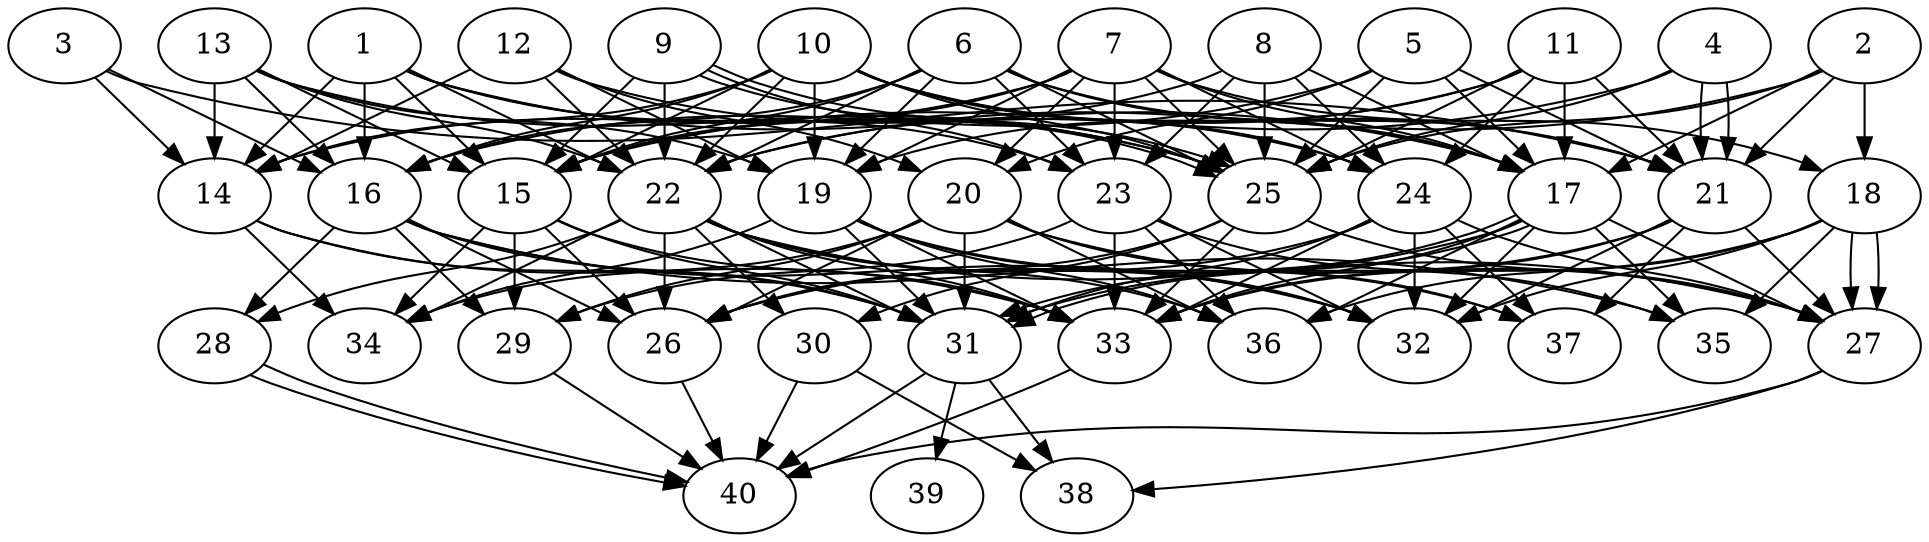 // DAG automatically generated by daggen at Thu Oct  3 14:06:49 2019
// ./daggen --dot -n 40 --ccr 0.3 --fat 0.7 --regular 0.9 --density 0.9 --mindata 5242880 --maxdata 52428800 
digraph G {
  1 [size="144076800", alpha="0.19", expect_size="43223040"] 
  1 -> 14 [size ="43223040"]
  1 -> 15 [size ="43223040"]
  1 -> 16 [size ="43223040"]
  1 -> 17 [size ="43223040"]
  1 -> 22 [size ="43223040"]
  1 -> 23 [size ="43223040"]
  1 -> 25 [size ="43223040"]
  2 [size="49530880", alpha="0.14", expect_size="14859264"] 
  2 -> 17 [size ="14859264"]
  2 -> 18 [size ="14859264"]
  2 -> 21 [size ="14859264"]
  2 -> 22 [size ="14859264"]
  2 -> 25 [size ="14859264"]
  3 [size="31464107", alpha="0.09", expect_size="9439232"] 
  3 -> 14 [size ="9439232"]
  3 -> 16 [size ="9439232"]
  3 -> 21 [size ="9439232"]
  4 [size="83377493", alpha="0.06", expect_size="25013248"] 
  4 -> 15 [size ="25013248"]
  4 -> 21 [size ="25013248"]
  4 -> 21 [size ="25013248"]
  4 -> 25 [size ="25013248"]
  5 [size="116336640", alpha="0.04", expect_size="34900992"] 
  5 -> 16 [size ="34900992"]
  5 -> 17 [size ="34900992"]
  5 -> 20 [size ="34900992"]
  5 -> 21 [size ="34900992"]
  5 -> 25 [size ="34900992"]
  6 [size="110632960", alpha="0.04", expect_size="33189888"] 
  6 -> 15 [size ="33189888"]
  6 -> 16 [size ="33189888"]
  6 -> 17 [size ="33189888"]
  6 -> 19 [size ="33189888"]
  6 -> 21 [size ="33189888"]
  6 -> 22 [size ="33189888"]
  6 -> 23 [size ="33189888"]
  6 -> 25 [size ="33189888"]
  7 [size="100560213", alpha="0.13", expect_size="30168064"] 
  7 -> 14 [size ="30168064"]
  7 -> 15 [size ="30168064"]
  7 -> 17 [size ="30168064"]
  7 -> 18 [size ="30168064"]
  7 -> 19 [size ="30168064"]
  7 -> 20 [size ="30168064"]
  7 -> 23 [size ="30168064"]
  7 -> 24 [size ="30168064"]
  7 -> 25 [size ="30168064"]
  8 [size="165741227", alpha="0.12", expect_size="49722368"] 
  8 -> 15 [size ="49722368"]
  8 -> 17 [size ="49722368"]
  8 -> 23 [size ="49722368"]
  8 -> 24 [size ="49722368"]
  8 -> 25 [size ="49722368"]
  9 [size="130672640", alpha="0.17", expect_size="39201792"] 
  9 -> 15 [size ="39201792"]
  9 -> 22 [size ="39201792"]
  9 -> 23 [size ="39201792"]
  9 -> 25 [size ="39201792"]
  9 -> 25 [size ="39201792"]
  10 [size="53128533", alpha="0.02", expect_size="15938560"] 
  10 -> 14 [size ="15938560"]
  10 -> 15 [size ="15938560"]
  10 -> 16 [size ="15938560"]
  10 -> 17 [size ="15938560"]
  10 -> 19 [size ="15938560"]
  10 -> 21 [size ="15938560"]
  10 -> 22 [size ="15938560"]
  10 -> 24 [size ="15938560"]
  10 -> 25 [size ="15938560"]
  11 [size="59658240", alpha="0.13", expect_size="17897472"] 
  11 -> 17 [size ="17897472"]
  11 -> 19 [size ="17897472"]
  11 -> 21 [size ="17897472"]
  11 -> 22 [size ="17897472"]
  11 -> 24 [size ="17897472"]
  11 -> 25 [size ="17897472"]
  12 [size="49578667", alpha="0.17", expect_size="14873600"] 
  12 -> 14 [size ="14873600"]
  12 -> 19 [size ="14873600"]
  12 -> 20 [size ="14873600"]
  12 -> 22 [size ="14873600"]
  12 -> 24 [size ="14873600"]
  13 [size="160450560", alpha="0.19", expect_size="48135168"] 
  13 -> 14 [size ="48135168"]
  13 -> 15 [size ="48135168"]
  13 -> 16 [size ="48135168"]
  13 -> 19 [size ="48135168"]
  13 -> 22 [size ="48135168"]
  13 -> 25 [size ="48135168"]
  14 [size="70485333", alpha="0.06", expect_size="21145600"] 
  14 -> 31 [size ="21145600"]
  14 -> 33 [size ="21145600"]
  14 -> 34 [size ="21145600"]
  15 [size="115285333", alpha="0.17", expect_size="34585600"] 
  15 -> 26 [size ="34585600"]
  15 -> 29 [size ="34585600"]
  15 -> 31 [size ="34585600"]
  15 -> 33 [size ="34585600"]
  15 -> 34 [size ="34585600"]
  16 [size="143919787", alpha="0.06", expect_size="43175936"] 
  16 -> 26 [size ="43175936"]
  16 -> 28 [size ="43175936"]
  16 -> 29 [size ="43175936"]
  16 -> 31 [size ="43175936"]
  16 -> 32 [size ="43175936"]
  16 -> 35 [size ="43175936"]
  17 [size="19435520", alpha="0.11", expect_size="5830656"] 
  17 -> 26 [size ="5830656"]
  17 -> 27 [size ="5830656"]
  17 -> 31 [size ="5830656"]
  17 -> 31 [size ="5830656"]
  17 -> 32 [size ="5830656"]
  17 -> 33 [size ="5830656"]
  17 -> 35 [size ="5830656"]
  17 -> 36 [size ="5830656"]
  18 [size="117927253", alpha="0.08", expect_size="35378176"] 
  18 -> 27 [size ="35378176"]
  18 -> 27 [size ="35378176"]
  18 -> 32 [size ="35378176"]
  18 -> 33 [size ="35378176"]
  18 -> 35 [size ="35378176"]
  18 -> 36 [size ="35378176"]
  19 [size="52258133", alpha="0.15", expect_size="15677440"] 
  19 -> 31 [size ="15677440"]
  19 -> 32 [size ="15677440"]
  19 -> 33 [size ="15677440"]
  19 -> 34 [size ="15677440"]
  19 -> 36 [size ="15677440"]
  19 -> 37 [size ="15677440"]
  20 [size="31498240", alpha="0.05", expect_size="9449472"] 
  20 -> 26 [size ="9449472"]
  20 -> 27 [size ="9449472"]
  20 -> 29 [size ="9449472"]
  20 -> 31 [size ="9449472"]
  20 -> 34 [size ="9449472"]
  20 -> 36 [size ="9449472"]
  20 -> 37 [size ="9449472"]
  21 [size="51152213", alpha="0.11", expect_size="15345664"] 
  21 -> 27 [size ="15345664"]
  21 -> 31 [size ="15345664"]
  21 -> 32 [size ="15345664"]
  21 -> 33 [size ="15345664"]
  21 -> 37 [size ="15345664"]
  22 [size="153344000", alpha="0.01", expect_size="46003200"] 
  22 -> 26 [size ="46003200"]
  22 -> 27 [size ="46003200"]
  22 -> 28 [size ="46003200"]
  22 -> 30 [size ="46003200"]
  22 -> 31 [size ="46003200"]
  22 -> 32 [size ="46003200"]
  22 -> 33 [size ="46003200"]
  22 -> 34 [size ="46003200"]
  22 -> 36 [size ="46003200"]
  23 [size="126409387", alpha="0.12", expect_size="37922816"] 
  23 -> 29 [size ="37922816"]
  23 -> 32 [size ="37922816"]
  23 -> 33 [size ="37922816"]
  23 -> 35 [size ="37922816"]
  23 -> 36 [size ="37922816"]
  24 [size="114633387", alpha="0.12", expect_size="34390016"] 
  24 -> 26 [size ="34390016"]
  24 -> 27 [size ="34390016"]
  24 -> 31 [size ="34390016"]
  24 -> 32 [size ="34390016"]
  24 -> 33 [size ="34390016"]
  24 -> 37 [size ="34390016"]
  25 [size="163556693", alpha="0.05", expect_size="49067008"] 
  25 -> 26 [size ="49067008"]
  25 -> 27 [size ="49067008"]
  25 -> 30 [size ="49067008"]
  25 -> 33 [size ="49067008"]
  26 [size="138748587", alpha="0.09", expect_size="41624576"] 
  26 -> 40 [size ="41624576"]
  27 [size="29576533", alpha="0.04", expect_size="8872960"] 
  27 -> 38 [size ="8872960"]
  27 -> 40 [size ="8872960"]
  28 [size="114636800", alpha="0.18", expect_size="34391040"] 
  28 -> 40 [size ="34391040"]
  28 -> 40 [size ="34391040"]
  29 [size="23801173", alpha="0.07", expect_size="7140352"] 
  29 -> 40 [size ="7140352"]
  30 [size="145445547", alpha="0.19", expect_size="43633664"] 
  30 -> 38 [size ="43633664"]
  30 -> 40 [size ="43633664"]
  31 [size="28634453", alpha="0.17", expect_size="8590336"] 
  31 -> 38 [size ="8590336"]
  31 -> 39 [size ="8590336"]
  31 -> 40 [size ="8590336"]
  32 [size="114548053", alpha="0.20", expect_size="34364416"] 
  33 [size="120668160", alpha="0.00", expect_size="36200448"] 
  33 -> 40 [size ="36200448"]
  34 [size="60982613", alpha="0.07", expect_size="18294784"] 
  35 [size="158682453", alpha="0.07", expect_size="47604736"] 
  36 [size="40768853", alpha="0.02", expect_size="12230656"] 
  37 [size="114974720", alpha="0.18", expect_size="34492416"] 
  38 [size="149811200", alpha="0.07", expect_size="44943360"] 
  39 [size="136263680", alpha="0.00", expect_size="40879104"] 
  40 [size="30235307", alpha="0.15", expect_size="9070592"] 
}
